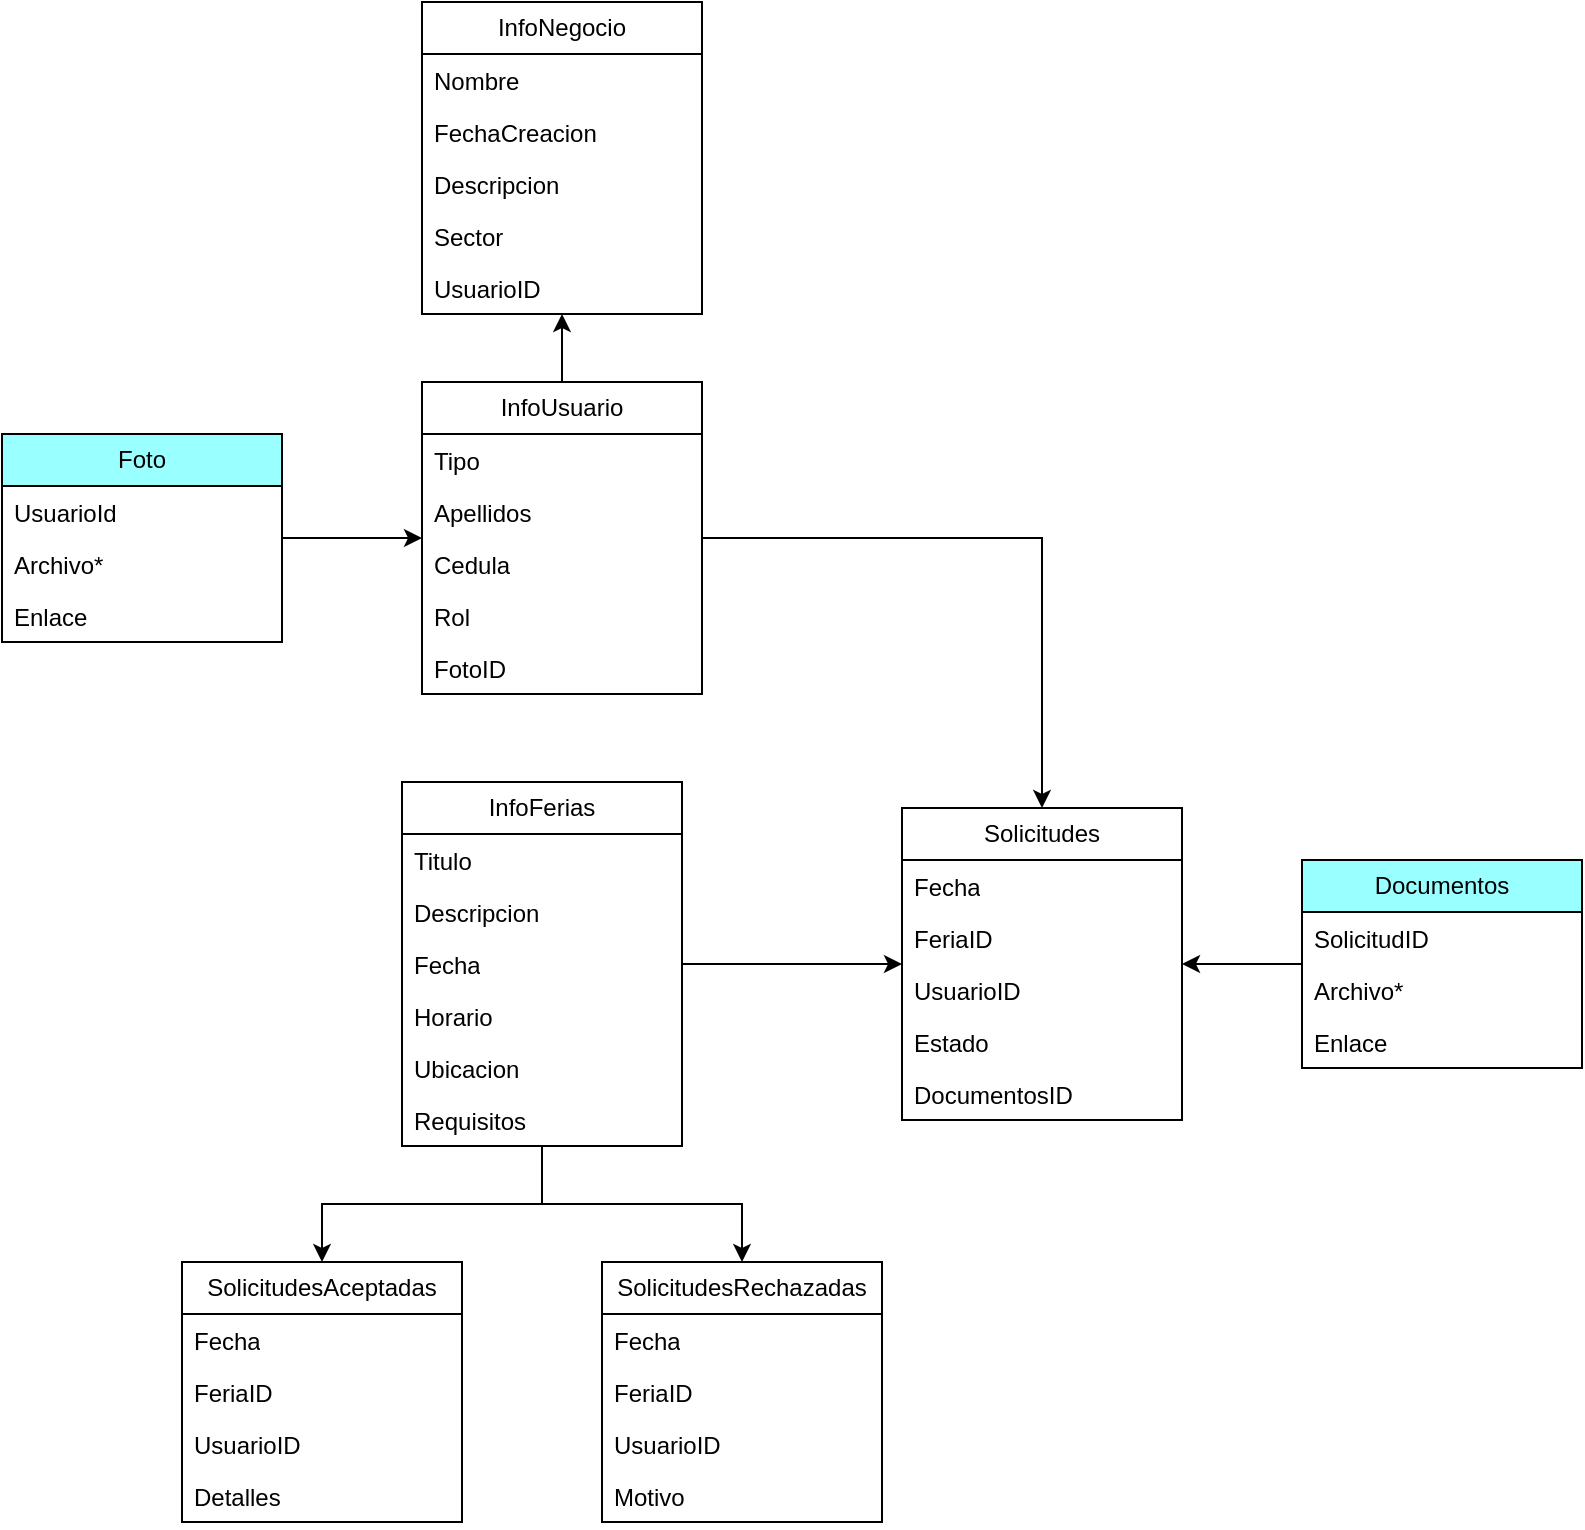 <mxfile version="26.1.1">
  <diagram name="Página-1" id="D3EJg0L2W0TBmXAyKTSe">
    <mxGraphModel dx="1195" dy="697" grid="1" gridSize="10" guides="1" tooltips="1" connect="1" arrows="1" fold="1" page="1" pageScale="1" pageWidth="827" pageHeight="1169" math="0" shadow="0">
      <root>
        <mxCell id="0" />
        <mxCell id="1" parent="0" />
        <mxCell id="kEdsnpAHjBlnSuqm9Bwn-14" style="edgeStyle=orthogonalEdgeStyle;rounded=0;orthogonalLoop=1;jettySize=auto;html=1;" edge="1" parent="1" source="-ur47-PvqfTrTZMTCjgW-1" target="kEdsnpAHjBlnSuqm9Bwn-8">
          <mxGeometry relative="1" as="geometry" />
        </mxCell>
        <mxCell id="kEdsnpAHjBlnSuqm9Bwn-49" style="edgeStyle=orthogonalEdgeStyle;rounded=0;orthogonalLoop=1;jettySize=auto;html=1;" edge="1" parent="1" source="-ur47-PvqfTrTZMTCjgW-1" target="kEdsnpAHjBlnSuqm9Bwn-22">
          <mxGeometry relative="1" as="geometry" />
        </mxCell>
        <mxCell id="-ur47-PvqfTrTZMTCjgW-1" value="InfoUsuario" style="swimlane;fontStyle=0;childLayout=stackLayout;horizontal=1;startSize=26;fillColor=none;horizontalStack=0;resizeParent=1;resizeParentMax=0;resizeLast=0;collapsible=1;marginBottom=0;whiteSpace=wrap;html=1;" parent="1" vertex="1">
          <mxGeometry x="240" y="200" width="140" height="156" as="geometry" />
        </mxCell>
        <mxCell id="-ur47-PvqfTrTZMTCjgW-3" value="Tipo" style="text;strokeColor=none;fillColor=none;align=left;verticalAlign=top;spacingLeft=4;spacingRight=4;overflow=hidden;rotatable=0;points=[[0,0.5],[1,0.5]];portConstraint=eastwest;whiteSpace=wrap;html=1;" parent="-ur47-PvqfTrTZMTCjgW-1" vertex="1">
          <mxGeometry y="26" width="140" height="26" as="geometry" />
        </mxCell>
        <mxCell id="-ur47-PvqfTrTZMTCjgW-2" value="Apellidos" style="text;strokeColor=none;fillColor=none;align=left;verticalAlign=top;spacingLeft=4;spacingRight=4;overflow=hidden;rotatable=0;points=[[0,0.5],[1,0.5]];portConstraint=eastwest;whiteSpace=wrap;html=1;" parent="-ur47-PvqfTrTZMTCjgW-1" vertex="1">
          <mxGeometry y="52" width="140" height="26" as="geometry" />
        </mxCell>
        <mxCell id="-ur47-PvqfTrTZMTCjgW-5" value="Cedula" style="text;strokeColor=none;fillColor=none;align=left;verticalAlign=top;spacingLeft=4;spacingRight=4;overflow=hidden;rotatable=0;points=[[0,0.5],[1,0.5]];portConstraint=eastwest;whiteSpace=wrap;html=1;" parent="-ur47-PvqfTrTZMTCjgW-1" vertex="1">
          <mxGeometry y="78" width="140" height="26" as="geometry" />
        </mxCell>
        <mxCell id="-ur47-PvqfTrTZMTCjgW-4" value="Rol" style="text;strokeColor=none;fillColor=none;align=left;verticalAlign=top;spacingLeft=4;spacingRight=4;overflow=hidden;rotatable=0;points=[[0,0.5],[1,0.5]];portConstraint=eastwest;whiteSpace=wrap;html=1;" parent="-ur47-PvqfTrTZMTCjgW-1" vertex="1">
          <mxGeometry y="104" width="140" height="26" as="geometry" />
        </mxCell>
        <mxCell id="kEdsnpAHjBlnSuqm9Bwn-7" value="FotoID" style="text;strokeColor=none;fillColor=none;align=left;verticalAlign=top;spacingLeft=4;spacingRight=4;overflow=hidden;rotatable=0;points=[[0,0.5],[1,0.5]];portConstraint=eastwest;whiteSpace=wrap;html=1;" vertex="1" parent="-ur47-PvqfTrTZMTCjgW-1">
          <mxGeometry y="130" width="140" height="26" as="geometry" />
        </mxCell>
        <mxCell id="kEdsnpAHjBlnSuqm9Bwn-6" style="edgeStyle=orthogonalEdgeStyle;rounded=0;orthogonalLoop=1;jettySize=auto;html=1;" edge="1" parent="1" source="kEdsnpAHjBlnSuqm9Bwn-1" target="-ur47-PvqfTrTZMTCjgW-1">
          <mxGeometry relative="1" as="geometry" />
        </mxCell>
        <mxCell id="kEdsnpAHjBlnSuqm9Bwn-1" value="Foto" style="swimlane;fontStyle=0;childLayout=stackLayout;horizontal=1;startSize=26;fillColor=#99FFFF;horizontalStack=0;resizeParent=1;resizeParentMax=0;resizeLast=0;collapsible=1;marginBottom=0;whiteSpace=wrap;html=1;" vertex="1" parent="1">
          <mxGeometry x="30" y="226" width="140" height="104" as="geometry" />
        </mxCell>
        <mxCell id="kEdsnpAHjBlnSuqm9Bwn-2" value="UsuarioId" style="text;strokeColor=none;fillColor=none;align=left;verticalAlign=top;spacingLeft=4;spacingRight=4;overflow=hidden;rotatable=0;points=[[0,0.5],[1,0.5]];portConstraint=eastwest;whiteSpace=wrap;html=1;" vertex="1" parent="kEdsnpAHjBlnSuqm9Bwn-1">
          <mxGeometry y="26" width="140" height="26" as="geometry" />
        </mxCell>
        <mxCell id="kEdsnpAHjBlnSuqm9Bwn-3" value="Archivo*" style="text;strokeColor=none;fillColor=none;align=left;verticalAlign=top;spacingLeft=4;spacingRight=4;overflow=hidden;rotatable=0;points=[[0,0.5],[1,0.5]];portConstraint=eastwest;whiteSpace=wrap;html=1;" vertex="1" parent="kEdsnpAHjBlnSuqm9Bwn-1">
          <mxGeometry y="52" width="140" height="26" as="geometry" />
        </mxCell>
        <mxCell id="kEdsnpAHjBlnSuqm9Bwn-4" value="Enlace" style="text;strokeColor=none;fillColor=none;align=left;verticalAlign=top;spacingLeft=4;spacingRight=4;overflow=hidden;rotatable=0;points=[[0,0.5],[1,0.5]];portConstraint=eastwest;whiteSpace=wrap;html=1;" vertex="1" parent="kEdsnpAHjBlnSuqm9Bwn-1">
          <mxGeometry y="78" width="140" height="26" as="geometry" />
        </mxCell>
        <mxCell id="kEdsnpAHjBlnSuqm9Bwn-8" value="InfoNegocio" style="swimlane;fontStyle=0;childLayout=stackLayout;horizontal=1;startSize=26;fillColor=none;horizontalStack=0;resizeParent=1;resizeParentMax=0;resizeLast=0;collapsible=1;marginBottom=0;whiteSpace=wrap;html=1;" vertex="1" parent="1">
          <mxGeometry x="240" y="10" width="140" height="156" as="geometry" />
        </mxCell>
        <mxCell id="kEdsnpAHjBlnSuqm9Bwn-9" value="Nombre" style="text;strokeColor=none;fillColor=none;align=left;verticalAlign=top;spacingLeft=4;spacingRight=4;overflow=hidden;rotatable=0;points=[[0,0.5],[1,0.5]];portConstraint=eastwest;whiteSpace=wrap;html=1;" vertex="1" parent="kEdsnpAHjBlnSuqm9Bwn-8">
          <mxGeometry y="26" width="140" height="26" as="geometry" />
        </mxCell>
        <mxCell id="kEdsnpAHjBlnSuqm9Bwn-10" value="FechaCreacion" style="text;strokeColor=none;fillColor=none;align=left;verticalAlign=top;spacingLeft=4;spacingRight=4;overflow=hidden;rotatable=0;points=[[0,0.5],[1,0.5]];portConstraint=eastwest;whiteSpace=wrap;html=1;" vertex="1" parent="kEdsnpAHjBlnSuqm9Bwn-8">
          <mxGeometry y="52" width="140" height="26" as="geometry" />
        </mxCell>
        <mxCell id="kEdsnpAHjBlnSuqm9Bwn-11" value="Descripcion" style="text;strokeColor=none;fillColor=none;align=left;verticalAlign=top;spacingLeft=4;spacingRight=4;overflow=hidden;rotatable=0;points=[[0,0.5],[1,0.5]];portConstraint=eastwest;whiteSpace=wrap;html=1;" vertex="1" parent="kEdsnpAHjBlnSuqm9Bwn-8">
          <mxGeometry y="78" width="140" height="26" as="geometry" />
        </mxCell>
        <mxCell id="kEdsnpAHjBlnSuqm9Bwn-12" value="Sector" style="text;strokeColor=none;fillColor=none;align=left;verticalAlign=top;spacingLeft=4;spacingRight=4;overflow=hidden;rotatable=0;points=[[0,0.5],[1,0.5]];portConstraint=eastwest;whiteSpace=wrap;html=1;" vertex="1" parent="kEdsnpAHjBlnSuqm9Bwn-8">
          <mxGeometry y="104" width="140" height="26" as="geometry" />
        </mxCell>
        <mxCell id="kEdsnpAHjBlnSuqm9Bwn-13" value="UsuarioID" style="text;strokeColor=none;fillColor=none;align=left;verticalAlign=top;spacingLeft=4;spacingRight=4;overflow=hidden;rotatable=0;points=[[0,0.5],[1,0.5]];portConstraint=eastwest;whiteSpace=wrap;html=1;" vertex="1" parent="kEdsnpAHjBlnSuqm9Bwn-8">
          <mxGeometry y="130" width="140" height="26" as="geometry" />
        </mxCell>
        <mxCell id="kEdsnpAHjBlnSuqm9Bwn-46" style="edgeStyle=orthogonalEdgeStyle;rounded=0;orthogonalLoop=1;jettySize=auto;html=1;" edge="1" parent="1" source="kEdsnpAHjBlnSuqm9Bwn-15" target="kEdsnpAHjBlnSuqm9Bwn-34">
          <mxGeometry relative="1" as="geometry" />
        </mxCell>
        <mxCell id="kEdsnpAHjBlnSuqm9Bwn-47" style="edgeStyle=orthogonalEdgeStyle;rounded=0;orthogonalLoop=1;jettySize=auto;html=1;" edge="1" parent="1" source="kEdsnpAHjBlnSuqm9Bwn-15" target="kEdsnpAHjBlnSuqm9Bwn-41">
          <mxGeometry relative="1" as="geometry" />
        </mxCell>
        <mxCell id="kEdsnpAHjBlnSuqm9Bwn-48" style="edgeStyle=orthogonalEdgeStyle;rounded=0;orthogonalLoop=1;jettySize=auto;html=1;" edge="1" parent="1" source="kEdsnpAHjBlnSuqm9Bwn-15" target="kEdsnpAHjBlnSuqm9Bwn-22">
          <mxGeometry relative="1" as="geometry" />
        </mxCell>
        <mxCell id="kEdsnpAHjBlnSuqm9Bwn-15" value="InfoFerias" style="swimlane;fontStyle=0;childLayout=stackLayout;horizontal=1;startSize=26;fillColor=none;horizontalStack=0;resizeParent=1;resizeParentMax=0;resizeLast=0;collapsible=1;marginBottom=0;whiteSpace=wrap;html=1;" vertex="1" parent="1">
          <mxGeometry x="230" y="400" width="140" height="182" as="geometry" />
        </mxCell>
        <mxCell id="kEdsnpAHjBlnSuqm9Bwn-16" value="Titulo" style="text;strokeColor=none;fillColor=none;align=left;verticalAlign=top;spacingLeft=4;spacingRight=4;overflow=hidden;rotatable=0;points=[[0,0.5],[1,0.5]];portConstraint=eastwest;whiteSpace=wrap;html=1;" vertex="1" parent="kEdsnpAHjBlnSuqm9Bwn-15">
          <mxGeometry y="26" width="140" height="26" as="geometry" />
        </mxCell>
        <mxCell id="kEdsnpAHjBlnSuqm9Bwn-17" value="Descripcion" style="text;strokeColor=none;fillColor=none;align=left;verticalAlign=top;spacingLeft=4;spacingRight=4;overflow=hidden;rotatable=0;points=[[0,0.5],[1,0.5]];portConstraint=eastwest;whiteSpace=wrap;html=1;" vertex="1" parent="kEdsnpAHjBlnSuqm9Bwn-15">
          <mxGeometry y="52" width="140" height="26" as="geometry" />
        </mxCell>
        <mxCell id="kEdsnpAHjBlnSuqm9Bwn-18" value="Fecha" style="text;strokeColor=none;fillColor=none;align=left;verticalAlign=top;spacingLeft=4;spacingRight=4;overflow=hidden;rotatable=0;points=[[0,0.5],[1,0.5]];portConstraint=eastwest;whiteSpace=wrap;html=1;" vertex="1" parent="kEdsnpAHjBlnSuqm9Bwn-15">
          <mxGeometry y="78" width="140" height="26" as="geometry" />
        </mxCell>
        <mxCell id="kEdsnpAHjBlnSuqm9Bwn-19" value="Horario" style="text;strokeColor=none;fillColor=none;align=left;verticalAlign=top;spacingLeft=4;spacingRight=4;overflow=hidden;rotatable=0;points=[[0,0.5],[1,0.5]];portConstraint=eastwest;whiteSpace=wrap;html=1;" vertex="1" parent="kEdsnpAHjBlnSuqm9Bwn-15">
          <mxGeometry y="104" width="140" height="26" as="geometry" />
        </mxCell>
        <mxCell id="kEdsnpAHjBlnSuqm9Bwn-20" value="Ubicacion" style="text;strokeColor=none;fillColor=none;align=left;verticalAlign=top;spacingLeft=4;spacingRight=4;overflow=hidden;rotatable=0;points=[[0,0.5],[1,0.5]];portConstraint=eastwest;whiteSpace=wrap;html=1;" vertex="1" parent="kEdsnpAHjBlnSuqm9Bwn-15">
          <mxGeometry y="130" width="140" height="26" as="geometry" />
        </mxCell>
        <mxCell id="kEdsnpAHjBlnSuqm9Bwn-21" value="Requisitos" style="text;strokeColor=none;fillColor=none;align=left;verticalAlign=top;spacingLeft=4;spacingRight=4;overflow=hidden;rotatable=0;points=[[0,0.5],[1,0.5]];portConstraint=eastwest;whiteSpace=wrap;html=1;" vertex="1" parent="kEdsnpAHjBlnSuqm9Bwn-15">
          <mxGeometry y="156" width="140" height="26" as="geometry" />
        </mxCell>
        <mxCell id="kEdsnpAHjBlnSuqm9Bwn-22" value="Solicitudes" style="swimlane;fontStyle=0;childLayout=stackLayout;horizontal=1;startSize=26;fillColor=none;horizontalStack=0;resizeParent=1;resizeParentMax=0;resizeLast=0;collapsible=1;marginBottom=0;whiteSpace=wrap;html=1;" vertex="1" parent="1">
          <mxGeometry x="480" y="413" width="140" height="156" as="geometry" />
        </mxCell>
        <mxCell id="kEdsnpAHjBlnSuqm9Bwn-23" value="Fecha" style="text;strokeColor=none;fillColor=none;align=left;verticalAlign=top;spacingLeft=4;spacingRight=4;overflow=hidden;rotatable=0;points=[[0,0.5],[1,0.5]];portConstraint=eastwest;whiteSpace=wrap;html=1;" vertex="1" parent="kEdsnpAHjBlnSuqm9Bwn-22">
          <mxGeometry y="26" width="140" height="26" as="geometry" />
        </mxCell>
        <mxCell id="kEdsnpAHjBlnSuqm9Bwn-24" value="FeriaID" style="text;strokeColor=none;fillColor=none;align=left;verticalAlign=top;spacingLeft=4;spacingRight=4;overflow=hidden;rotatable=0;points=[[0,0.5],[1,0.5]];portConstraint=eastwest;whiteSpace=wrap;html=1;" vertex="1" parent="kEdsnpAHjBlnSuqm9Bwn-22">
          <mxGeometry y="52" width="140" height="26" as="geometry" />
        </mxCell>
        <mxCell id="kEdsnpAHjBlnSuqm9Bwn-25" value="UsuarioID" style="text;strokeColor=none;fillColor=none;align=left;verticalAlign=top;spacingLeft=4;spacingRight=4;overflow=hidden;rotatable=0;points=[[0,0.5],[1,0.5]];portConstraint=eastwest;whiteSpace=wrap;html=1;" vertex="1" parent="kEdsnpAHjBlnSuqm9Bwn-22">
          <mxGeometry y="78" width="140" height="26" as="geometry" />
        </mxCell>
        <mxCell id="kEdsnpAHjBlnSuqm9Bwn-26" value="Estado" style="text;strokeColor=none;fillColor=none;align=left;verticalAlign=top;spacingLeft=4;spacingRight=4;overflow=hidden;rotatable=0;points=[[0,0.5],[1,0.5]];portConstraint=eastwest;whiteSpace=wrap;html=1;" vertex="1" parent="kEdsnpAHjBlnSuqm9Bwn-22">
          <mxGeometry y="104" width="140" height="26" as="geometry" />
        </mxCell>
        <mxCell id="kEdsnpAHjBlnSuqm9Bwn-27" value="DocumentosID" style="text;strokeColor=none;fillColor=none;align=left;verticalAlign=top;spacingLeft=4;spacingRight=4;overflow=hidden;rotatable=0;points=[[0,0.5],[1,0.5]];portConstraint=eastwest;whiteSpace=wrap;html=1;" vertex="1" parent="kEdsnpAHjBlnSuqm9Bwn-22">
          <mxGeometry y="130" width="140" height="26" as="geometry" />
        </mxCell>
        <mxCell id="kEdsnpAHjBlnSuqm9Bwn-33" style="edgeStyle=orthogonalEdgeStyle;rounded=0;orthogonalLoop=1;jettySize=auto;html=1;" edge="1" parent="1" source="kEdsnpAHjBlnSuqm9Bwn-29" target="kEdsnpAHjBlnSuqm9Bwn-22">
          <mxGeometry relative="1" as="geometry" />
        </mxCell>
        <mxCell id="kEdsnpAHjBlnSuqm9Bwn-29" value="Documentos" style="swimlane;fontStyle=0;childLayout=stackLayout;horizontal=1;startSize=26;fillColor=#99FFFF;horizontalStack=0;resizeParent=1;resizeParentMax=0;resizeLast=0;collapsible=1;marginBottom=0;whiteSpace=wrap;html=1;" vertex="1" parent="1">
          <mxGeometry x="680" y="439" width="140" height="104" as="geometry" />
        </mxCell>
        <mxCell id="kEdsnpAHjBlnSuqm9Bwn-30" value="SolicitudID" style="text;strokeColor=none;fillColor=none;align=left;verticalAlign=top;spacingLeft=4;spacingRight=4;overflow=hidden;rotatable=0;points=[[0,0.5],[1,0.5]];portConstraint=eastwest;whiteSpace=wrap;html=1;" vertex="1" parent="kEdsnpAHjBlnSuqm9Bwn-29">
          <mxGeometry y="26" width="140" height="26" as="geometry" />
        </mxCell>
        <mxCell id="kEdsnpAHjBlnSuqm9Bwn-31" value="Archivo*" style="text;strokeColor=none;fillColor=none;align=left;verticalAlign=top;spacingLeft=4;spacingRight=4;overflow=hidden;rotatable=0;points=[[0,0.5],[1,0.5]];portConstraint=eastwest;whiteSpace=wrap;html=1;" vertex="1" parent="kEdsnpAHjBlnSuqm9Bwn-29">
          <mxGeometry y="52" width="140" height="26" as="geometry" />
        </mxCell>
        <mxCell id="kEdsnpAHjBlnSuqm9Bwn-32" value="Enlace" style="text;strokeColor=none;fillColor=none;align=left;verticalAlign=top;spacingLeft=4;spacingRight=4;overflow=hidden;rotatable=0;points=[[0,0.5],[1,0.5]];portConstraint=eastwest;whiteSpace=wrap;html=1;" vertex="1" parent="kEdsnpAHjBlnSuqm9Bwn-29">
          <mxGeometry y="78" width="140" height="26" as="geometry" />
        </mxCell>
        <mxCell id="kEdsnpAHjBlnSuqm9Bwn-34" value="SolicitudesAceptadas" style="swimlane;fontStyle=0;childLayout=stackLayout;horizontal=1;startSize=26;fillColor=none;horizontalStack=0;resizeParent=1;resizeParentMax=0;resizeLast=0;collapsible=1;marginBottom=0;whiteSpace=wrap;html=1;" vertex="1" parent="1">
          <mxGeometry x="120" y="640" width="140" height="130" as="geometry" />
        </mxCell>
        <mxCell id="kEdsnpAHjBlnSuqm9Bwn-35" value="Fecha" style="text;strokeColor=none;fillColor=none;align=left;verticalAlign=top;spacingLeft=4;spacingRight=4;overflow=hidden;rotatable=0;points=[[0,0.5],[1,0.5]];portConstraint=eastwest;whiteSpace=wrap;html=1;" vertex="1" parent="kEdsnpAHjBlnSuqm9Bwn-34">
          <mxGeometry y="26" width="140" height="26" as="geometry" />
        </mxCell>
        <mxCell id="kEdsnpAHjBlnSuqm9Bwn-36" value="FeriaID" style="text;strokeColor=none;fillColor=none;align=left;verticalAlign=top;spacingLeft=4;spacingRight=4;overflow=hidden;rotatable=0;points=[[0,0.5],[1,0.5]];portConstraint=eastwest;whiteSpace=wrap;html=1;" vertex="1" parent="kEdsnpAHjBlnSuqm9Bwn-34">
          <mxGeometry y="52" width="140" height="26" as="geometry" />
        </mxCell>
        <mxCell id="kEdsnpAHjBlnSuqm9Bwn-37" value="UsuarioID" style="text;strokeColor=none;fillColor=none;align=left;verticalAlign=top;spacingLeft=4;spacingRight=4;overflow=hidden;rotatable=0;points=[[0,0.5],[1,0.5]];portConstraint=eastwest;whiteSpace=wrap;html=1;" vertex="1" parent="kEdsnpAHjBlnSuqm9Bwn-34">
          <mxGeometry y="78" width="140" height="26" as="geometry" />
        </mxCell>
        <mxCell id="kEdsnpAHjBlnSuqm9Bwn-38" value="Detalles" style="text;strokeColor=none;fillColor=none;align=left;verticalAlign=top;spacingLeft=4;spacingRight=4;overflow=hidden;rotatable=0;points=[[0,0.5],[1,0.5]];portConstraint=eastwest;whiteSpace=wrap;html=1;" vertex="1" parent="kEdsnpAHjBlnSuqm9Bwn-34">
          <mxGeometry y="104" width="140" height="26" as="geometry" />
        </mxCell>
        <mxCell id="kEdsnpAHjBlnSuqm9Bwn-41" value="SolicitudesRechazadas" style="swimlane;fontStyle=0;childLayout=stackLayout;horizontal=1;startSize=26;fillColor=none;horizontalStack=0;resizeParent=1;resizeParentMax=0;resizeLast=0;collapsible=1;marginBottom=0;whiteSpace=wrap;html=1;" vertex="1" parent="1">
          <mxGeometry x="330" y="640" width="140" height="130" as="geometry" />
        </mxCell>
        <mxCell id="kEdsnpAHjBlnSuqm9Bwn-42" value="Fecha" style="text;strokeColor=none;fillColor=none;align=left;verticalAlign=top;spacingLeft=4;spacingRight=4;overflow=hidden;rotatable=0;points=[[0,0.5],[1,0.5]];portConstraint=eastwest;whiteSpace=wrap;html=1;" vertex="1" parent="kEdsnpAHjBlnSuqm9Bwn-41">
          <mxGeometry y="26" width="140" height="26" as="geometry" />
        </mxCell>
        <mxCell id="kEdsnpAHjBlnSuqm9Bwn-43" value="FeriaID" style="text;strokeColor=none;fillColor=none;align=left;verticalAlign=top;spacingLeft=4;spacingRight=4;overflow=hidden;rotatable=0;points=[[0,0.5],[1,0.5]];portConstraint=eastwest;whiteSpace=wrap;html=1;" vertex="1" parent="kEdsnpAHjBlnSuqm9Bwn-41">
          <mxGeometry y="52" width="140" height="26" as="geometry" />
        </mxCell>
        <mxCell id="kEdsnpAHjBlnSuqm9Bwn-44" value="UsuarioID" style="text;strokeColor=none;fillColor=none;align=left;verticalAlign=top;spacingLeft=4;spacingRight=4;overflow=hidden;rotatable=0;points=[[0,0.5],[1,0.5]];portConstraint=eastwest;whiteSpace=wrap;html=1;" vertex="1" parent="kEdsnpAHjBlnSuqm9Bwn-41">
          <mxGeometry y="78" width="140" height="26" as="geometry" />
        </mxCell>
        <mxCell id="kEdsnpAHjBlnSuqm9Bwn-45" value="Motivo" style="text;strokeColor=none;fillColor=none;align=left;verticalAlign=top;spacingLeft=4;spacingRight=4;overflow=hidden;rotatable=0;points=[[0,0.5],[1,0.5]];portConstraint=eastwest;whiteSpace=wrap;html=1;" vertex="1" parent="kEdsnpAHjBlnSuqm9Bwn-41">
          <mxGeometry y="104" width="140" height="26" as="geometry" />
        </mxCell>
      </root>
    </mxGraphModel>
  </diagram>
</mxfile>
